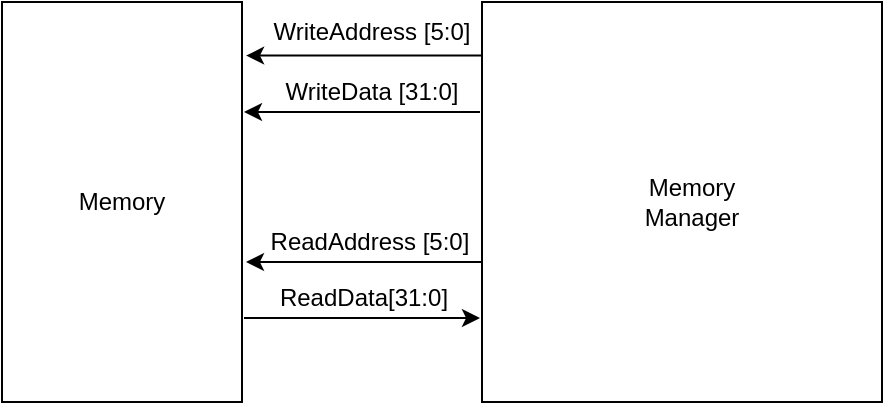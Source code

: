 <mxfile version="24.5.5" type="github">
  <diagram name="Page-1" id="5N3FuZsPKprVkAYtZtM9">
    <mxGraphModel dx="1032" dy="418" grid="1" gridSize="10" guides="1" tooltips="1" connect="1" arrows="1" fold="1" page="1" pageScale="1" pageWidth="850" pageHeight="1100" math="0" shadow="0">
      <root>
        <mxCell id="0" />
        <mxCell id="1" parent="0" />
        <mxCell id="R8gj5nb3La20g2x7-yIn-10" value="ReadAddress [5:0]" style="text;html=1;align=center;verticalAlign=middle;whiteSpace=wrap;rounded=0;" vertex="1" parent="1">
          <mxGeometry x="209" y="305" width="110" height="30" as="geometry" />
        </mxCell>
        <mxCell id="R8gj5nb3La20g2x7-yIn-1" value="" style="rounded=0;whiteSpace=wrap;html=1;" vertex="1" parent="1">
          <mxGeometry x="320" y="200" width="200" height="200" as="geometry" />
        </mxCell>
        <mxCell id="R8gj5nb3La20g2x7-yIn-2" value="Memory" style="rounded=0;whiteSpace=wrap;html=1;" vertex="1" parent="1">
          <mxGeometry x="80" y="200" width="120" height="200" as="geometry" />
        </mxCell>
        <mxCell id="R8gj5nb3La20g2x7-yIn-3" value="" style="endArrow=classic;html=1;rounded=0;exitX=0.002;exitY=0.134;exitDx=0;exitDy=0;exitPerimeter=0;entryX=1.017;entryY=0.134;entryDx=0;entryDy=0;entryPerimeter=0;" edge="1" parent="1" source="R8gj5nb3La20g2x7-yIn-1" target="R8gj5nb3La20g2x7-yIn-2">
          <mxGeometry width="50" height="50" relative="1" as="geometry">
            <mxPoint x="400" y="400" as="sourcePoint" />
            <mxPoint x="450" y="350" as="targetPoint" />
          </mxGeometry>
        </mxCell>
        <mxCell id="R8gj5nb3La20g2x7-yIn-4" value="" style="endArrow=classic;html=1;rounded=0;exitX=0.002;exitY=0.134;exitDx=0;exitDy=0;exitPerimeter=0;entryX=1.017;entryY=0.134;entryDx=0;entryDy=0;entryPerimeter=0;" edge="1" parent="1">
          <mxGeometry width="50" height="50" relative="1" as="geometry">
            <mxPoint x="319" y="255" as="sourcePoint" />
            <mxPoint x="201" y="255" as="targetPoint" />
          </mxGeometry>
        </mxCell>
        <mxCell id="R8gj5nb3La20g2x7-yIn-5" value="" style="endArrow=classic;html=1;rounded=0;exitX=0.002;exitY=0.134;exitDx=0;exitDy=0;exitPerimeter=0;entryX=1.017;entryY=0.134;entryDx=0;entryDy=0;entryPerimeter=0;" edge="1" parent="1">
          <mxGeometry width="50" height="50" relative="1" as="geometry">
            <mxPoint x="320" y="330" as="sourcePoint" />
            <mxPoint x="202" y="330" as="targetPoint" />
          </mxGeometry>
        </mxCell>
        <mxCell id="R8gj5nb3La20g2x7-yIn-6" value="" style="endArrow=classic;html=1;rounded=0;exitX=0.002;exitY=0.134;exitDx=0;exitDy=0;exitPerimeter=0;entryX=1.017;entryY=0.134;entryDx=0;entryDy=0;entryPerimeter=0;" edge="1" parent="1">
          <mxGeometry width="50" height="50" relative="1" as="geometry">
            <mxPoint x="201" y="358" as="sourcePoint" />
            <mxPoint x="319" y="358" as="targetPoint" />
          </mxGeometry>
        </mxCell>
        <mxCell id="R8gj5nb3La20g2x7-yIn-8" value="WriteAddress [5:0]" style="text;html=1;align=center;verticalAlign=middle;whiteSpace=wrap;rounded=0;" vertex="1" parent="1">
          <mxGeometry x="210" y="200" width="110" height="30" as="geometry" />
        </mxCell>
        <mxCell id="R8gj5nb3La20g2x7-yIn-9" value="WriteData [31:0]&lt;span style=&quot;color: rgba(0, 0, 0, 0); font-family: monospace; font-size: 0px; text-align: start; text-wrap: nowrap;&quot;&gt;%3CmxGraphModel%3E%3Croot%3E%3CmxCell%20id%3D%220%22%2F%3E%3CmxCell%20id%3D%221%22%20parent%3D%220%22%2F%3E%3CmxCell%20id%3D%222%22%20value%3D%22WriteAddress%20%5B5%3A0%5D%22%20style%3D%22text%3Bhtml%3D1%3Balign%3Dcenter%3BverticalAlign%3Dmiddle%3BwhiteSpace%3Dwrap%3Brounded%3D0%3B%22%20vertex%3D%221%22%20parent%3D%221%22%3E%3CmxGeometry%20x%3D%22210%22%20y%3D%22200%22%20width%3D%22110%22%20height%3D%2230%22%20as%3D%22geometry%22%2F%3E%3C%2FmxCell%3E%3C%2Froot%3E%3C%2FmxGraphModel%3E&lt;/span&gt;" style="text;html=1;align=center;verticalAlign=middle;whiteSpace=wrap;rounded=0;" vertex="1" parent="1">
          <mxGeometry x="210" y="230" width="110" height="30" as="geometry" />
        </mxCell>
        <mxCell id="R8gj5nb3La20g2x7-yIn-11" value="ReadData[31:0]" style="text;html=1;align=center;verticalAlign=middle;whiteSpace=wrap;rounded=0;" vertex="1" parent="1">
          <mxGeometry x="206" y="333" width="110" height="30" as="geometry" />
        </mxCell>
        <mxCell id="R8gj5nb3La20g2x7-yIn-12" value="Memory Manager" style="text;html=1;align=center;verticalAlign=middle;whiteSpace=wrap;rounded=0;" vertex="1" parent="1">
          <mxGeometry x="395" y="285" width="60" height="30" as="geometry" />
        </mxCell>
      </root>
    </mxGraphModel>
  </diagram>
</mxfile>
